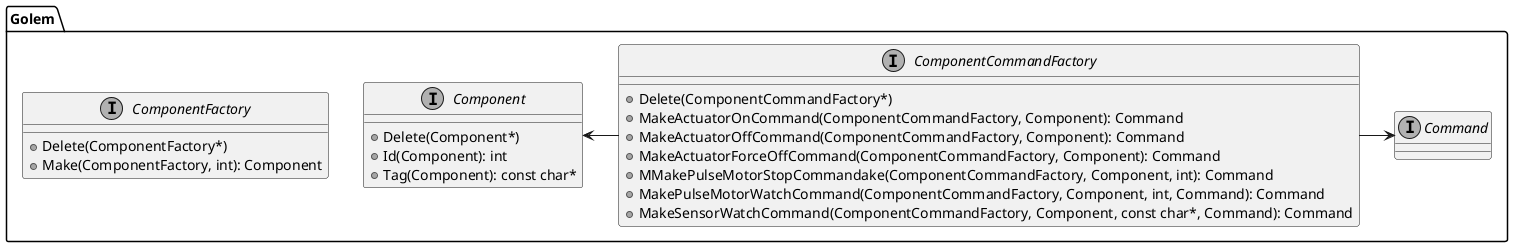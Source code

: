﻿@startuml component_class_diagram
skinparam {
    defaultFontName Ricty Diminished
    monochrome true
}

package Golem {
        interface Component {
            + Delete(Component*)
            + Id(Component): int
            + Tag(Component): const char*
        }

        interface ComponentFactory {
            + Delete(ComponentFactory*)
            + Make(ComponentFactory, int): Component
        }

        interface ComponentCommandFactory {
            + Delete(ComponentCommandFactory*)
            + MakeActuatorOnCommand(ComponentCommandFactory, Component): Command
            + MakeActuatorOffCommand(ComponentCommandFactory, Component): Command
            + MakeActuatorForceOffCommand(ComponentCommandFactory, Component): Command
            + MMakePulseMotorStopCommandake(ComponentCommandFactory, Component, int): Command
            + MakePulseMotorWatchCommand(ComponentCommandFactory, Component, int, Command): Command
            + MakeSensorWatchCommand(ComponentCommandFactory, Component, const char*, Command): Command
        }

        interface Command

        ComponentCommandFactory -> Command
        ComponentCommandFactory -l-> Component
}
@enduml

